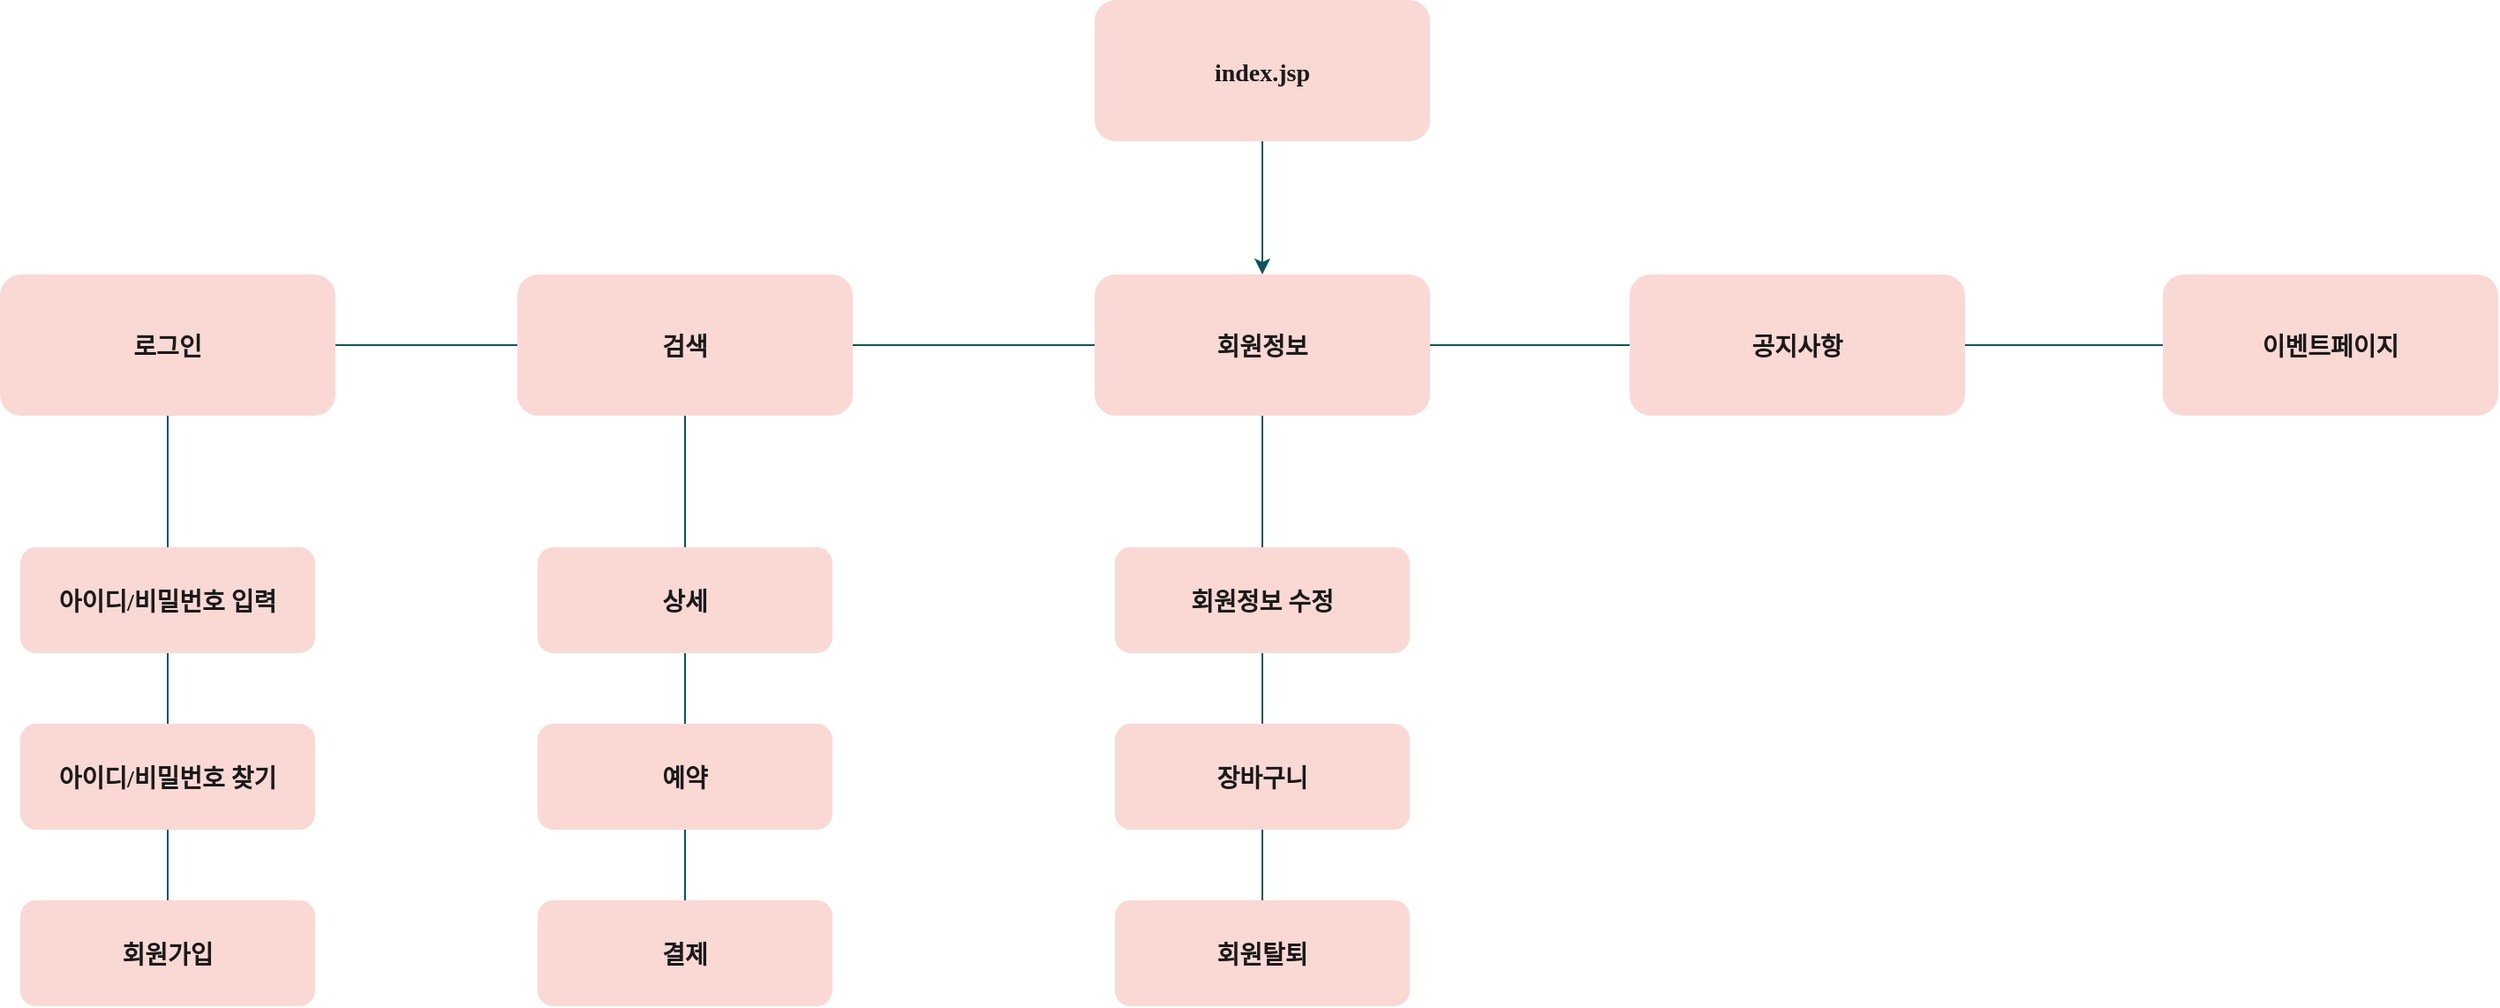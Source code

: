 <mxfile version="14.7.1" type="device"><diagram name="Page-1" id="2c0d36ab-eaac-3732-788b-9136903baeff"><mxGraphModel dx="2076" dy="1094" grid="1" gridSize="10" guides="1" tooltips="1" connect="1" arrows="1" fold="1" page="1" pageScale="1.5" pageWidth="1169" pageHeight="827" math="0" shadow="0"><root><mxCell id="0"/><mxCell id="1" parent="0"/><mxCell id="v5LYSFZpM2BfhoqpERfb-164" value="" style="endArrow=none;html=1;exitX=1;exitY=0.5;exitDx=0;exitDy=0;entryX=0;entryY=0.5;entryDx=0;entryDy=0;strokeColor=#09555B;fontColor=#1A1A1A;" edge="1" parent="1" source="13" target="4"><mxGeometry width="50" height="50" relative="1" as="geometry"><mxPoint x="500" y="270" as="sourcePoint"/><mxPoint x="550" y="220" as="targetPoint"/></mxGeometry></mxCell><mxCell id="v5LYSFZpM2BfhoqpERfb-165" value="" style="edgeStyle=orthogonalEdgeStyle;rounded=0;orthogonalLoop=1;jettySize=auto;html=1;strokeColor=#09555B;fontColor=#1A1A1A;" edge="1" parent="1" source="2" target="10"><mxGeometry relative="1" as="geometry"/></mxCell><mxCell id="2" value="index.jsp" style="rounded=1;fillColor=#FAD9D5;strokeColor=none;fontColor=#1A1A1A;fontStyle=1;fontFamily=Tahoma;fontSize=14" parent="1" vertex="1"><mxGeometry x="757" y="180" width="190" height="80" as="geometry"/></mxCell><mxCell id="4" value="이벤트페이지" style="rounded=1;fillColor=#FAD9D5;strokeColor=none;fontColor=#1A1A1A;fontStyle=1;fontFamily=Tahoma;fontSize=14" parent="1" vertex="1"><mxGeometry x="1362.0" y="335.5" width="190" height="80" as="geometry"/></mxCell><mxCell id="10" value="회원정보" style="rounded=1;fillColor=#FAD9D5;strokeColor=none;fontColor=#1A1A1A;fontStyle=1;fontFamily=Tahoma;fontSize=14" parent="1" vertex="1"><mxGeometry x="757" y="335.5" width="190" height="80" as="geometry"/></mxCell><mxCell id="12" value="검색" style="rounded=1;fillColor=#FAD9D5;strokeColor=none;fontColor=#1A1A1A;fontStyle=1;fontFamily=Tahoma;fontSize=14" parent="1" vertex="1"><mxGeometry x="430.0" y="335.5" width="190" height="80" as="geometry"/></mxCell><mxCell id="13" value="로그인" style="rounded=1;fillColor=#FAD9D5;strokeColor=none;fontColor=#1A1A1A;fontStyle=1;fontFamily=Tahoma;fontSize=14" parent="1" vertex="1"><mxGeometry x="137" y="335.5" width="190" height="80" as="geometry"/></mxCell><mxCell id="v5LYSFZpM2BfhoqpERfb-124" value="공지사항" style="rounded=1;fillColor=#FAD9D5;strokeColor=none;fontColor=#1A1A1A;fontStyle=1;fontFamily=Tahoma;fontSize=14" vertex="1" parent="1"><mxGeometry x="1060" y="335.5" width="190" height="80" as="geometry"/></mxCell><mxCell id="v5LYSFZpM2BfhoqpERfb-130" value="아이디/비밀번호 입력" style="rounded=1;fillColor=#FAD9D5;strokeColor=none;fontColor=#1A1A1A;fontStyle=1;fontFamily=Tahoma;fontSize=14" vertex="1" parent="1"><mxGeometry x="148.5" y="490" width="167" height="60" as="geometry"/></mxCell><mxCell id="v5LYSFZpM2BfhoqpERfb-131" value="아이디/비밀번호 찾기" style="rounded=1;fillColor=#FAD9D5;strokeColor=none;fontColor=#1A1A1A;fontStyle=1;fontFamily=Tahoma;fontSize=14" vertex="1" parent="1"><mxGeometry x="148.5" y="590" width="167" height="60" as="geometry"/></mxCell><mxCell id="v5LYSFZpM2BfhoqpERfb-134" value="장바구니" style="rounded=1;fillColor=#FAD9D5;strokeColor=none;fontColor=#1A1A1A;fontStyle=1;fontFamily=Tahoma;fontSize=14" vertex="1" parent="1"><mxGeometry x="768.5" y="590" width="167" height="60" as="geometry"/></mxCell><mxCell id="v5LYSFZpM2BfhoqpERfb-135" value="회원정보 수정" style="rounded=1;fillColor=#FAD9D5;strokeColor=none;fontColor=#1A1A1A;fontStyle=1;fontFamily=Tahoma;fontSize=14" vertex="1" parent="1"><mxGeometry x="768.5" y="490" width="167" height="60" as="geometry"/></mxCell><mxCell id="v5LYSFZpM2BfhoqpERfb-136" value="회원탈퇴" style="rounded=1;fillColor=#FAD9D5;strokeColor=none;fontColor=#1A1A1A;fontStyle=1;fontFamily=Tahoma;fontSize=14" vertex="1" parent="1"><mxGeometry x="768.5" y="690" width="167" height="60" as="geometry"/></mxCell><mxCell id="v5LYSFZpM2BfhoqpERfb-137" value="회원가입" style="rounded=1;fillColor=#FAD9D5;strokeColor=none;fontColor=#1A1A1A;fontStyle=1;fontFamily=Tahoma;fontSize=14" vertex="1" parent="1"><mxGeometry x="148.5" y="690" width="167" height="60" as="geometry"/></mxCell><mxCell id="v5LYSFZpM2BfhoqpERfb-139" value="상세" style="rounded=1;fillColor=#FAD9D5;strokeColor=none;fontColor=#1A1A1A;fontStyle=1;fontFamily=Tahoma;fontSize=14" vertex="1" parent="1"><mxGeometry x="441.5" y="490" width="167" height="60" as="geometry"/></mxCell><mxCell id="v5LYSFZpM2BfhoqpERfb-140" value="예약" style="rounded=1;fillColor=#FAD9D5;strokeColor=none;fontColor=#1A1A1A;fontStyle=1;fontFamily=Tahoma;fontSize=14" vertex="1" parent="1"><mxGeometry x="441.5" y="590" width="167" height="60" as="geometry"/></mxCell><mxCell id="v5LYSFZpM2BfhoqpERfb-141" value="결제" style="rounded=1;fillColor=#FAD9D5;strokeColor=none;fontColor=#1A1A1A;fontStyle=1;fontFamily=Tahoma;fontSize=14" vertex="1" parent="1"><mxGeometry x="441.5" y="690" width="167" height="60" as="geometry"/></mxCell><mxCell id="v5LYSFZpM2BfhoqpERfb-143" value="" style="endArrow=none;html=1;entryX=0.5;entryY=1;entryDx=0;entryDy=0;exitX=0.5;exitY=0;exitDx=0;exitDy=0;strokeColor=#09555B;fontColor=#1A1A1A;" edge="1" parent="1" source="v5LYSFZpM2BfhoqpERfb-130" target="13"><mxGeometry width="50" height="50" relative="1" as="geometry"><mxPoint x="810" y="500" as="sourcePoint"/><mxPoint x="860" y="450" as="targetPoint"/></mxGeometry></mxCell><mxCell id="v5LYSFZpM2BfhoqpERfb-145" value="" style="endArrow=none;html=1;entryX=0.5;entryY=1;entryDx=0;entryDy=0;exitX=0.5;exitY=0;exitDx=0;exitDy=0;strokeColor=#09555B;fontColor=#1A1A1A;" edge="1" parent="1" source="v5LYSFZpM2BfhoqpERfb-131" target="v5LYSFZpM2BfhoqpERfb-130"><mxGeometry width="50" height="50" relative="1" as="geometry"><mxPoint x="390" y="550" as="sourcePoint"/><mxPoint x="390" y="475.5" as="targetPoint"/></mxGeometry></mxCell><mxCell id="v5LYSFZpM2BfhoqpERfb-146" value="" style="endArrow=none;html=1;entryX=0.5;entryY=1;entryDx=0;entryDy=0;exitX=0.5;exitY=0;exitDx=0;exitDy=0;strokeColor=#09555B;fontColor=#1A1A1A;" edge="1" parent="1" source="v5LYSFZpM2BfhoqpERfb-137" target="v5LYSFZpM2BfhoqpERfb-131"><mxGeometry width="50" height="50" relative="1" as="geometry"><mxPoint x="470" y="624.5" as="sourcePoint"/><mxPoint x="470" y="550" as="targetPoint"/></mxGeometry></mxCell><mxCell id="v5LYSFZpM2BfhoqpERfb-147" value="" style="endArrow=none;html=1;entryX=0.5;entryY=1;entryDx=0;entryDy=0;exitX=0.5;exitY=0;exitDx=0;exitDy=0;strokeColor=#09555B;fontColor=#1A1A1A;" edge="1" parent="1" source="v5LYSFZpM2BfhoqpERfb-139" target="12"><mxGeometry width="50" height="50" relative="1" as="geometry"><mxPoint x="325.57" y="884.5" as="sourcePoint"/><mxPoint x="325.57" y="810" as="targetPoint"/></mxGeometry></mxCell><mxCell id="v5LYSFZpM2BfhoqpERfb-148" value="" style="endArrow=none;html=1;entryX=0.5;entryY=1;entryDx=0;entryDy=0;exitX=0.5;exitY=0;exitDx=0;exitDy=0;strokeColor=#09555B;fontColor=#1A1A1A;" edge="1" parent="1" source="v5LYSFZpM2BfhoqpERfb-141" target="v5LYSFZpM2BfhoqpERfb-140"><mxGeometry width="50" height="50" relative="1" as="geometry"><mxPoint x="400" y="900" as="sourcePoint"/><mxPoint x="400" y="825.5" as="targetPoint"/></mxGeometry></mxCell><mxCell id="v5LYSFZpM2BfhoqpERfb-149" value="" style="endArrow=none;html=1;entryX=0.5;entryY=1;entryDx=0;entryDy=0;exitX=0.5;exitY=0;exitDx=0;exitDy=0;strokeColor=#09555B;fontColor=#1A1A1A;" edge="1" parent="1" source="v5LYSFZpM2BfhoqpERfb-134" target="v5LYSFZpM2BfhoqpERfb-135"><mxGeometry width="50" height="50" relative="1" as="geometry"><mxPoint x="480" y="974.5" as="sourcePoint"/><mxPoint x="480" y="900" as="targetPoint"/></mxGeometry></mxCell><mxCell id="v5LYSFZpM2BfhoqpERfb-150" value="" style="endArrow=none;html=1;entryX=0.5;entryY=1;entryDx=0;entryDy=0;exitX=0.5;exitY=0;exitDx=0;exitDy=0;strokeColor=#09555B;fontColor=#1A1A1A;" edge="1" parent="1" source="v5LYSFZpM2BfhoqpERfb-140" target="v5LYSFZpM2BfhoqpERfb-139"><mxGeometry width="50" height="50" relative="1" as="geometry"><mxPoint x="430" y="854.5" as="sourcePoint"/><mxPoint x="430" y="780" as="targetPoint"/></mxGeometry></mxCell><mxCell id="v5LYSFZpM2BfhoqpERfb-151" value="" style="endArrow=none;html=1;entryX=0.5;entryY=1;entryDx=0;entryDy=0;exitX=0.5;exitY=0;exitDx=0;exitDy=0;strokeColor=#09555B;fontColor=#1A1A1A;" edge="1" parent="1" source="v5LYSFZpM2BfhoqpERfb-136" target="v5LYSFZpM2BfhoqpERfb-134"><mxGeometry width="50" height="50" relative="1" as="geometry"><mxPoint x="580" y="960" as="sourcePoint"/><mxPoint x="580" y="885.5" as="targetPoint"/></mxGeometry></mxCell><mxCell id="v5LYSFZpM2BfhoqpERfb-153" value="" style="endArrow=none;html=1;entryX=0.5;entryY=1;entryDx=0;entryDy=0;exitX=0.5;exitY=0;exitDx=0;exitDy=0;strokeColor=#09555B;fontColor=#1A1A1A;" edge="1" parent="1" source="v5LYSFZpM2BfhoqpERfb-135" target="10"><mxGeometry width="50" height="50" relative="1" as="geometry"><mxPoint x="560" y="904.5" as="sourcePoint"/><mxPoint x="560" y="830" as="targetPoint"/></mxGeometry></mxCell></root></mxGraphModel></diagram></mxfile>
